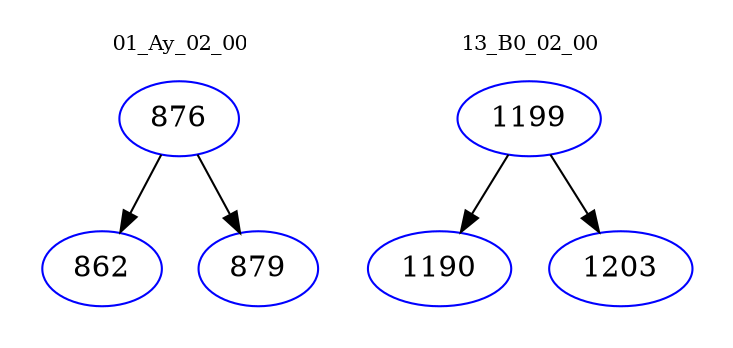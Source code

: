 digraph{
subgraph cluster_0 {
color = white
label = "01_Ay_02_00";
fontsize=10;
T0_876 [label="876", color="blue"]
T0_876 -> T0_862 [color="black"]
T0_862 [label="862", color="blue"]
T0_876 -> T0_879 [color="black"]
T0_879 [label="879", color="blue"]
}
subgraph cluster_1 {
color = white
label = "13_B0_02_00";
fontsize=10;
T1_1199 [label="1199", color="blue"]
T1_1199 -> T1_1190 [color="black"]
T1_1190 [label="1190", color="blue"]
T1_1199 -> T1_1203 [color="black"]
T1_1203 [label="1203", color="blue"]
}
}
